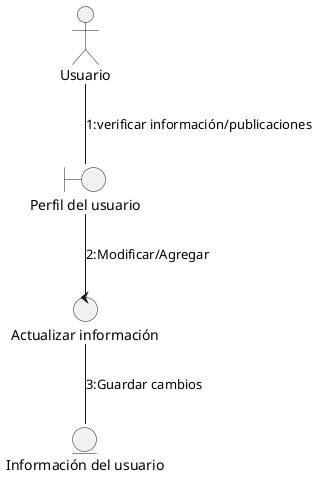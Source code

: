 @startuml CollaborationDiagram-Gestionar Perfil

:Usuario:
boundary "Perfil del usuario"
control "Actualizar información"
entity "Información del usuario"

Usuario -- "Perfil del usuario" : 1:verificar información/publicaciones
"Perfil del usuario" -- "Actualizar información": 2:Modificar/Agregar
"Actualizar información" -- "Información del usuario": 3:Guardar cambios


@enduml